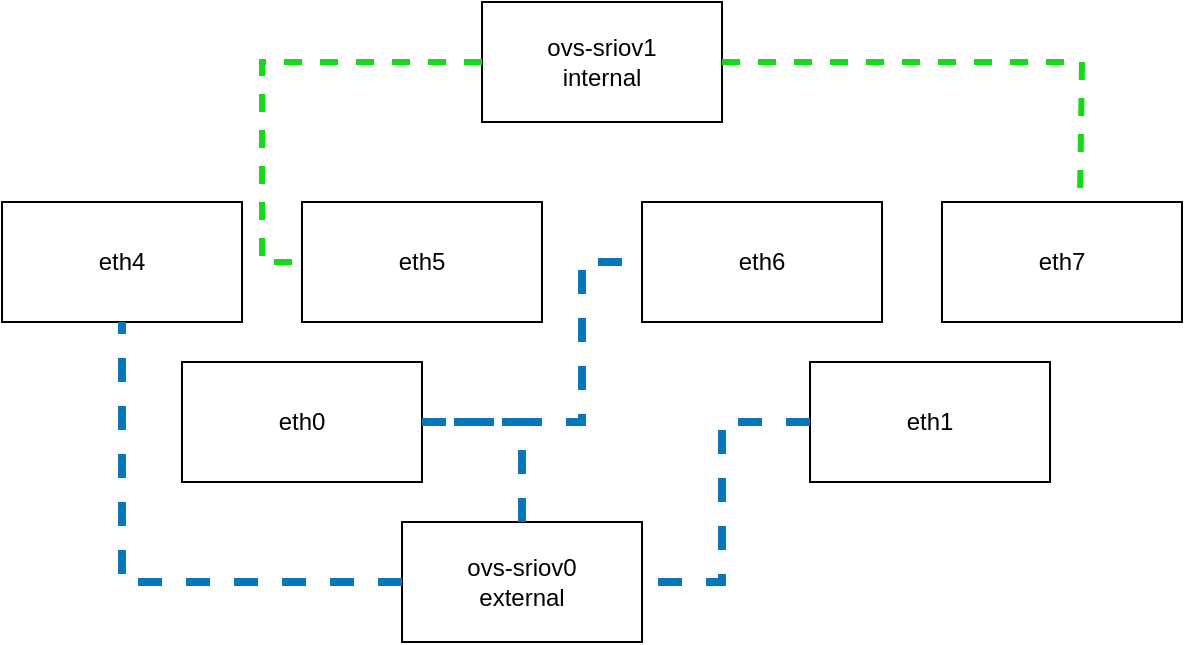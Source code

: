 <mxfile version="22.1.4" type="github">
  <diagram name="第 1 页" id="6BLdNuuWLZkgm5Il7NR3">
    <mxGraphModel dx="1170" dy="819" grid="1" gridSize="10" guides="1" tooltips="1" connect="1" arrows="1" fold="1" page="1" pageScale="1" pageWidth="827" pageHeight="1169" math="0" shadow="0">
      <root>
        <mxCell id="0" />
        <mxCell id="1" parent="0" />
        <mxCell id="twZZ02cQHJVSOWppx5A5-1" value="ovs-sriov0&lt;br&gt;external" style="rounded=0;whiteSpace=wrap;html=1;" vertex="1" parent="1">
          <mxGeometry x="210" y="380" width="120" height="60" as="geometry" />
        </mxCell>
        <mxCell id="twZZ02cQHJVSOWppx5A5-2" value="ovs-sriov1&lt;br&gt;internal" style="rounded=0;whiteSpace=wrap;html=1;" vertex="1" parent="1">
          <mxGeometry x="250" y="120" width="120" height="60" as="geometry" />
        </mxCell>
        <mxCell id="twZZ02cQHJVSOWppx5A5-3" value="eth0" style="rounded=0;whiteSpace=wrap;html=1;" vertex="1" parent="1">
          <mxGeometry x="100" y="300" width="120" height="60" as="geometry" />
        </mxCell>
        <mxCell id="twZZ02cQHJVSOWppx5A5-5" value="eth1" style="rounded=0;whiteSpace=wrap;html=1;" vertex="1" parent="1">
          <mxGeometry x="414" y="300" width="120" height="60" as="geometry" />
        </mxCell>
        <mxCell id="twZZ02cQHJVSOWppx5A5-6" value="eth4" style="rounded=0;whiteSpace=wrap;html=1;" vertex="1" parent="1">
          <mxGeometry x="10" y="220" width="120" height="60" as="geometry" />
        </mxCell>
        <mxCell id="twZZ02cQHJVSOWppx5A5-7" value="eth5" style="rounded=0;whiteSpace=wrap;html=1;" vertex="1" parent="1">
          <mxGeometry x="160" y="220" width="120" height="60" as="geometry" />
        </mxCell>
        <mxCell id="twZZ02cQHJVSOWppx5A5-8" value="eth6" style="rounded=0;whiteSpace=wrap;html=1;" vertex="1" parent="1">
          <mxGeometry x="330" y="220" width="120" height="60" as="geometry" />
        </mxCell>
        <mxCell id="twZZ02cQHJVSOWppx5A5-9" value="eth7" style="rounded=0;whiteSpace=wrap;html=1;" vertex="1" parent="1">
          <mxGeometry x="480" y="220" width="120" height="60" as="geometry" />
        </mxCell>
        <mxCell id="twZZ02cQHJVSOWppx5A5-11" value="" style="endArrow=none;html=1;rounded=0;entryX=0.5;entryY=1;entryDx=0;entryDy=0;exitX=0;exitY=0.5;exitDx=0;exitDy=0;dashed=1;strokeColor=#0876ba;strokeWidth=4;" edge="1" parent="1" source="twZZ02cQHJVSOWppx5A5-1" target="twZZ02cQHJVSOWppx5A5-6">
          <mxGeometry width="50" height="50" relative="1" as="geometry">
            <mxPoint x="20" y="420" as="sourcePoint" />
            <mxPoint x="70" y="370" as="targetPoint" />
            <Array as="points">
              <mxPoint x="70" y="410" />
            </Array>
          </mxGeometry>
        </mxCell>
        <mxCell id="twZZ02cQHJVSOWppx5A5-12" value="" style="endArrow=none;html=1;rounded=0;exitX=0.5;exitY=0;exitDx=0;exitDy=0;dashed=1;strokeColor=#0876ba;strokeWidth=4;" edge="1" parent="1" source="twZZ02cQHJVSOWppx5A5-1" target="twZZ02cQHJVSOWppx5A5-3">
          <mxGeometry width="50" height="50" relative="1" as="geometry">
            <mxPoint x="160" y="590" as="sourcePoint" />
            <mxPoint x="210" y="540" as="targetPoint" />
            <Array as="points">
              <mxPoint x="270" y="330" />
            </Array>
          </mxGeometry>
        </mxCell>
        <mxCell id="twZZ02cQHJVSOWppx5A5-14" value="" style="endArrow=none;dashed=1;html=1;rounded=0;entryX=0;entryY=0.5;entryDx=0;entryDy=0;exitX=0;exitY=0.5;exitDx=0;exitDy=0;strokeColor=#16da19;strokeWidth=3;" edge="1" parent="1" source="twZZ02cQHJVSOWppx5A5-2" target="twZZ02cQHJVSOWppx5A5-7">
          <mxGeometry width="50" height="50" relative="1" as="geometry">
            <mxPoint x="230" y="100" as="sourcePoint" />
            <mxPoint x="440" y="570" as="targetPoint" />
            <Array as="points">
              <mxPoint x="140" y="150" />
              <mxPoint x="140" y="160" />
              <mxPoint x="140" y="250" />
            </Array>
          </mxGeometry>
        </mxCell>
        <mxCell id="twZZ02cQHJVSOWppx5A5-15" value="" style="endArrow=none;dashed=1;html=1;rounded=0;entryX=0.575;entryY=-0.05;entryDx=0;entryDy=0;entryPerimeter=0;exitX=1;exitY=0.5;exitDx=0;exitDy=0;strokeColor=#16da19;strokeWidth=3;" edge="1" parent="1" source="twZZ02cQHJVSOWppx5A5-2" target="twZZ02cQHJVSOWppx5A5-9">
          <mxGeometry width="50" height="50" relative="1" as="geometry">
            <mxPoint x="450" y="470" as="sourcePoint" />
            <mxPoint x="500" y="420" as="targetPoint" />
            <Array as="points">
              <mxPoint x="550" y="150" />
            </Array>
          </mxGeometry>
        </mxCell>
        <mxCell id="twZZ02cQHJVSOWppx5A5-16" value="" style="endArrow=none;dashed=1;html=1;rounded=0;entryX=0;entryY=0.5;entryDx=0;entryDy=0;exitX=1;exitY=0.5;exitDx=0;exitDy=0;strokeColor=#0876ba;strokeWidth=4;" edge="1" parent="1" source="twZZ02cQHJVSOWppx5A5-3" target="twZZ02cQHJVSOWppx5A5-8">
          <mxGeometry width="50" height="50" relative="1" as="geometry">
            <mxPoint x="440" y="570" as="sourcePoint" />
            <mxPoint x="490" y="520" as="targetPoint" />
            <Array as="points">
              <mxPoint x="300" y="330" />
              <mxPoint x="300" y="250" />
            </Array>
          </mxGeometry>
        </mxCell>
        <mxCell id="twZZ02cQHJVSOWppx5A5-17" value="" style="endArrow=none;dashed=1;html=1;rounded=0;exitX=0;exitY=0.5;exitDx=0;exitDy=0;entryX=1;entryY=0.5;entryDx=0;entryDy=0;strokeColor=#0876ba;strokeWidth=4;" edge="1" parent="1" source="twZZ02cQHJVSOWppx5A5-5" target="twZZ02cQHJVSOWppx5A5-1">
          <mxGeometry width="50" height="50" relative="1" as="geometry">
            <mxPoint x="350" y="370" as="sourcePoint" />
            <mxPoint x="330" y="250" as="targetPoint" />
            <Array as="points">
              <mxPoint x="370" y="330" />
              <mxPoint x="370" y="410" />
            </Array>
          </mxGeometry>
        </mxCell>
      </root>
    </mxGraphModel>
  </diagram>
</mxfile>
